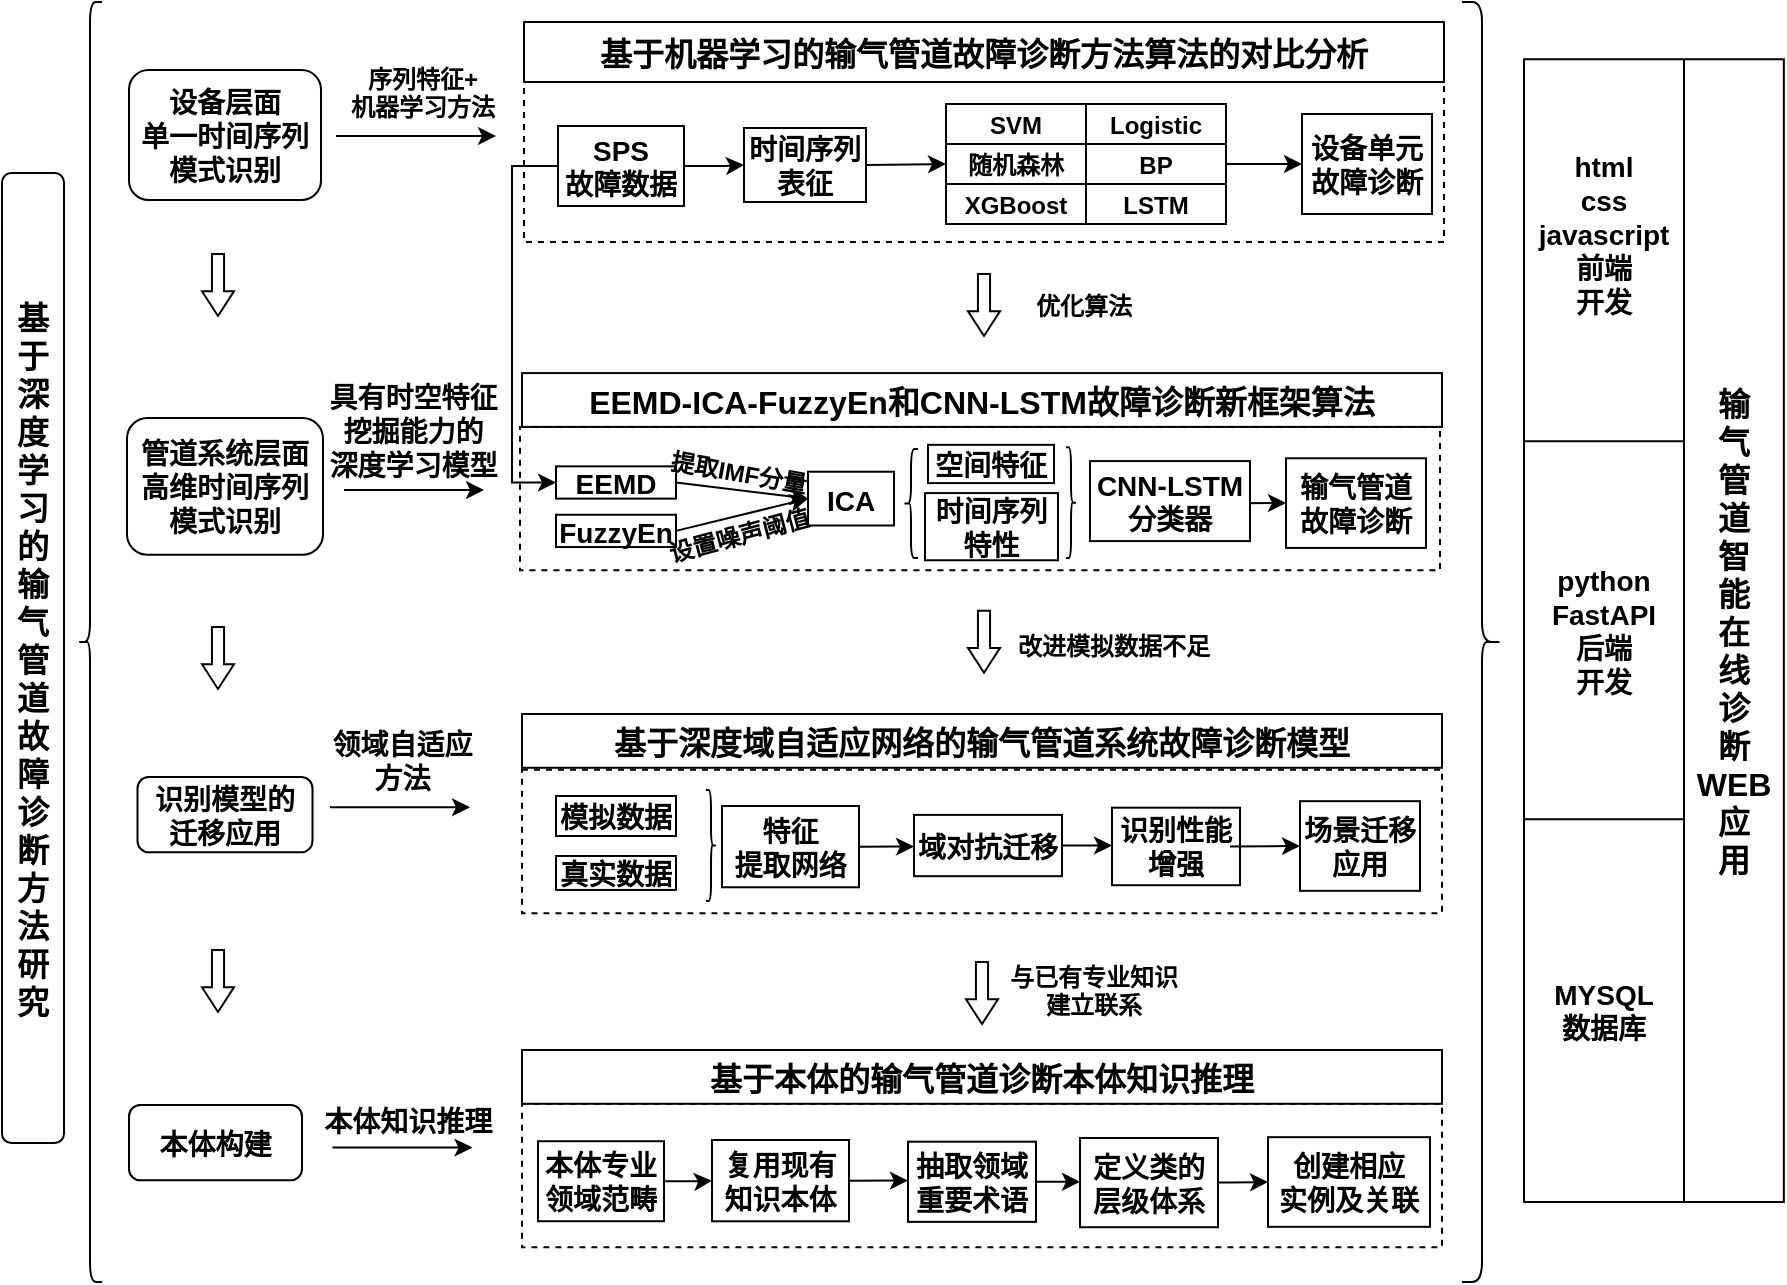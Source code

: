 <mxfile version="22.1.2" type="github">
  <diagram name="第 1 页" id="HYvwxCKRt6-kvIY1RSBt">
    <mxGraphModel dx="720" dy="1565" grid="1" gridSize="10" guides="1" tooltips="1" connect="1" arrows="1" fold="1" page="1" pageScale="1" pageWidth="827" pageHeight="1169" math="0" shadow="0">
      <root>
        <mxCell id="0" />
        <mxCell id="1" parent="0" />
        <mxCell id="2n91kEc1MEfVxPzDMiQJ-1" value="基&#xa;于&#xa;深&#xa;度&#xa;学&#xa;习&#xa;的&#xa;输&#xa;气&#xa;管&#xa;道&#xa;故&#xa;障&#xa;诊&#xa;断&#xa;方&#xa;法&#xa;研&#xa;究" style="rounded=1;glass=0;fontFamily=Helvetica;fontStyle=1;fontSize=16;" vertex="1" parent="1">
          <mxGeometry x="9" y="-974.5" width="31" height="485" as="geometry" />
        </mxCell>
        <mxCell id="2n91kEc1MEfVxPzDMiQJ-2" value="" style="shape=curlyBracket;rounded=1;labelPosition=left;verticalLabelPosition=middle;align=right;verticalAlign=middle;fontFamily=Helvetica;fontStyle=1;" vertex="1" parent="1">
          <mxGeometry x="47" y="-1060" width="12" height="640" as="geometry" />
        </mxCell>
        <mxCell id="2n91kEc1MEfVxPzDMiQJ-3" value="" style="group;fontFamily=Helvetica;fontStyle=1;" vertex="1" connectable="0" parent="1">
          <mxGeometry x="269" y="-874.448" width="460" height="111.828" as="geometry" />
        </mxCell>
        <mxCell id="2n91kEc1MEfVxPzDMiQJ-4" value="" style="rounded=0;dashed=1;fontFamily=Helvetica;fontStyle=1;" vertex="1" parent="2n91kEc1MEfVxPzDMiQJ-3">
          <mxGeometry x="-1" y="26.897" width="460" height="71.724" as="geometry" />
        </mxCell>
        <mxCell id="2n91kEc1MEfVxPzDMiQJ-5" value="EEMD-ICA-FuzzyEn和CNN-LSTM故障诊断新框架算法" style="rounded=0;fontFamily=Helvetica;fontStyle=1;fontSize=16;" vertex="1" parent="2n91kEc1MEfVxPzDMiQJ-3">
          <mxGeometry width="460" height="26.897" as="geometry" />
        </mxCell>
        <mxCell id="2n91kEc1MEfVxPzDMiQJ-6" value="EEMD" style="rounded=0;fontFamily=Helvetica;fontSize=14;fontStyle=1;" vertex="1" parent="2n91kEc1MEfVxPzDMiQJ-3">
          <mxGeometry x="17" y="46.621" width="60" height="16.138" as="geometry" />
        </mxCell>
        <mxCell id="2n91kEc1MEfVxPzDMiQJ-7" value="ICA" style="rounded=0;fontFamily=Helvetica;fontSize=14;fontStyle=1;" vertex="1" parent="2n91kEc1MEfVxPzDMiQJ-3">
          <mxGeometry x="143" y="49.31" width="43" height="26.897" as="geometry" />
        </mxCell>
        <mxCell id="2n91kEc1MEfVxPzDMiQJ-8" value="输气管道&#xa;故障诊断" style="rounded=0;fontFamily=Helvetica;fontSize=14;fontStyle=1;" vertex="1" parent="2n91kEc1MEfVxPzDMiQJ-3">
          <mxGeometry x="382" y="42.59" width="70" height="44.83" as="geometry" />
        </mxCell>
        <mxCell id="2n91kEc1MEfVxPzDMiQJ-9" value="" style="edgeStyle=orthogonalEdgeStyle;rounded=0;orthogonalLoop=1;jettySize=auto;exitX=1;exitY=0.5;exitDx=0;exitDy=0;fontFamily=Helvetica;fontStyle=1" edge="1" parent="2n91kEc1MEfVxPzDMiQJ-3" target="2n91kEc1MEfVxPzDMiQJ-8">
          <mxGeometry relative="1" as="geometry">
            <mxPoint x="338" y="64.552" as="sourcePoint" />
          </mxGeometry>
        </mxCell>
        <mxCell id="2n91kEc1MEfVxPzDMiQJ-10" value="" style="endArrow=classic;rounded=0;exitX=1;exitY=0.5;exitDx=0;exitDy=0;entryX=0;entryY=0.5;entryDx=0;entryDy=0;fontFamily=Helvetica;fontStyle=1" edge="1" parent="2n91kEc1MEfVxPzDMiQJ-3" source="2n91kEc1MEfVxPzDMiQJ-6" target="2n91kEc1MEfVxPzDMiQJ-7">
          <mxGeometry width="50" height="50" relative="1" as="geometry">
            <mxPoint x="126" y="71.724" as="sourcePoint" />
            <mxPoint x="176" y="26.897" as="targetPoint" />
          </mxGeometry>
        </mxCell>
        <mxCell id="2n91kEc1MEfVxPzDMiQJ-11" value="FuzzyEn" style="rounded=0;fontFamily=Helvetica;fontSize=14;fontStyle=1;" vertex="1" parent="2n91kEc1MEfVxPzDMiQJ-3">
          <mxGeometry x="17" y="70.828" width="60" height="16.138" as="geometry" />
        </mxCell>
        <mxCell id="2n91kEc1MEfVxPzDMiQJ-12" value="提取IMF分量" style="text;strokeColor=none;fillColor=none;align=center;verticalAlign=middle;rounded=0;rotation=10;fontFamily=Helvetica;fontStyle=1;" vertex="1" parent="2n91kEc1MEfVxPzDMiQJ-3">
          <mxGeometry x="77" y="35.86" width="63" height="26.9" as="geometry" />
        </mxCell>
        <mxCell id="2n91kEc1MEfVxPzDMiQJ-13" value="" style="endArrow=classic;rounded=0;exitX=1;exitY=0.5;exitDx=0;exitDy=0;entryX=0;entryY=0.5;entryDx=0;entryDy=0;fontFamily=Helvetica;fontStyle=1" edge="1" parent="2n91kEc1MEfVxPzDMiQJ-3" source="2n91kEc1MEfVxPzDMiQJ-11" target="2n91kEc1MEfVxPzDMiQJ-7">
          <mxGeometry width="50" height="50" relative="1" as="geometry">
            <mxPoint x="86" y="125.517" as="sourcePoint" />
            <mxPoint x="136" y="62.759" as="targetPoint" />
          </mxGeometry>
        </mxCell>
        <mxCell id="2n91kEc1MEfVxPzDMiQJ-14" value="设置噪声阈值" style="text;strokeColor=none;fillColor=none;align=center;verticalAlign=middle;rounded=0;rotation=-15;fontFamily=Helvetica;fontStyle=1;" vertex="1" parent="2n91kEc1MEfVxPzDMiQJ-3">
          <mxGeometry x="74.5" y="76.21" width="68" height="8.97" as="geometry" />
        </mxCell>
        <mxCell id="2n91kEc1MEfVxPzDMiQJ-15" value="空间特征" style="rounded=0;fontFamily=Helvetica;fontSize=14;fontStyle=1;" vertex="1" parent="2n91kEc1MEfVxPzDMiQJ-3">
          <mxGeometry x="203" y="35.86" width="63" height="19.14" as="geometry" />
        </mxCell>
        <mxCell id="2n91kEc1MEfVxPzDMiQJ-16" value="CNN-LSTM&#xa;分类器" style="rounded=0;fontFamily=Helvetica;fontSize=14;fontStyle=1;" vertex="1" parent="2n91kEc1MEfVxPzDMiQJ-3">
          <mxGeometry x="284" y="44" width="80" height="40" as="geometry" />
        </mxCell>
        <mxCell id="2n91kEc1MEfVxPzDMiQJ-17" value="时间序列&#xa;特性" style="rounded=0;fontFamily=Helvetica;fontSize=14;fontStyle=1;" vertex="1" parent="2n91kEc1MEfVxPzDMiQJ-3">
          <mxGeometry x="201.5" y="60" width="66.5" height="33.59" as="geometry" />
        </mxCell>
        <mxCell id="2n91kEc1MEfVxPzDMiQJ-18" value="" style="shape=curlyBracket;rounded=1;labelPosition=left;verticalLabelPosition=middle;align=right;verticalAlign=middle;fontFamily=Helvetica;fontStyle=1;" vertex="1" parent="2n91kEc1MEfVxPzDMiQJ-3">
          <mxGeometry x="191" y="37.95" width="7" height="54.55" as="geometry" />
        </mxCell>
        <mxCell id="2n91kEc1MEfVxPzDMiQJ-19" value="" style="shape=curlyBracket;rounded=1;flipH=1;labelPosition=right;verticalLabelPosition=middle;align=left;verticalAlign=middle;fontFamily=Helvetica;fontStyle=1;" vertex="1" parent="2n91kEc1MEfVxPzDMiQJ-3">
          <mxGeometry x="272" y="37.05" width="5" height="55.45" as="geometry" />
        </mxCell>
        <mxCell id="2n91kEc1MEfVxPzDMiQJ-20" value="" style="group;fontFamily=Helvetica;fontStyle=1;" vertex="1" connectable="0" parent="1">
          <mxGeometry x="269" y="-733.998" width="460" height="98.621" as="geometry" />
        </mxCell>
        <mxCell id="2n91kEc1MEfVxPzDMiQJ-21" value="" style="rounded=0;dashed=1;fontFamily=Helvetica;fontStyle=1;" vertex="1" parent="2n91kEc1MEfVxPzDMiQJ-20">
          <mxGeometry y="57.897" width="460" height="71.724" as="geometry" />
        </mxCell>
        <mxCell id="2n91kEc1MEfVxPzDMiQJ-22" value="基于深度域自适应网络的输气管道系统故障诊断模型" style="rounded=0;fontFamily=Helvetica;fontStyle=1;fontSize=16;" vertex="1" parent="2n91kEc1MEfVxPzDMiQJ-20">
          <mxGeometry y="30" width="460" height="26.897" as="geometry" />
        </mxCell>
        <mxCell id="2n91kEc1MEfVxPzDMiQJ-23" value="模拟数据" style="rounded=0;fontFamily=Helvetica;fontSize=14;fontStyle=1;" vertex="1" parent="2n91kEc1MEfVxPzDMiQJ-20">
          <mxGeometry x="17" y="71" width="60" height="20" as="geometry" />
        </mxCell>
        <mxCell id="2n91kEc1MEfVxPzDMiQJ-24" value="识别性能&#xa;增强" style="rounded=0;fontFamily=Helvetica;fontSize=14;fontStyle=1;" vertex="1" parent="2n91kEc1MEfVxPzDMiQJ-20">
          <mxGeometry x="295" y="76.84" width="64" height="38.77" as="geometry" />
        </mxCell>
        <mxCell id="2n91kEc1MEfVxPzDMiQJ-25" value="场景迁移&#xa;应用" style="rounded=0;fontFamily=Helvetica;fontSize=14;fontStyle=1;" vertex="1" parent="2n91kEc1MEfVxPzDMiQJ-20">
          <mxGeometry x="389" y="73.588" width="60" height="44.828" as="geometry" />
        </mxCell>
        <mxCell id="2n91kEc1MEfVxPzDMiQJ-26" value="" style="edgeStyle=orthogonalEdgeStyle;rounded=0;orthogonalLoop=1;jettySize=auto;exitX=1;exitY=0.5;exitDx=0;exitDy=0;fontFamily=Helvetica;entryX=0;entryY=0.5;entryDx=0;entryDy=0;fontStyle=1" edge="1" parent="2n91kEc1MEfVxPzDMiQJ-20" source="2n91kEc1MEfVxPzDMiQJ-24" target="2n91kEc1MEfVxPzDMiQJ-25">
          <mxGeometry relative="1" as="geometry">
            <mxPoint x="336" y="95.542" as="sourcePoint" />
            <mxPoint x="384" y="95.988" as="targetPoint" />
            <Array as="points">
              <mxPoint x="354" y="96" />
            </Array>
          </mxGeometry>
        </mxCell>
        <mxCell id="2n91kEc1MEfVxPzDMiQJ-27" value="真实数据" style="rounded=0;fontFamily=Helvetica;fontSize=14;fontStyle=1;" vertex="1" parent="2n91kEc1MEfVxPzDMiQJ-20">
          <mxGeometry x="17" y="101" width="60" height="16.97" as="geometry" />
        </mxCell>
        <mxCell id="2n91kEc1MEfVxPzDMiQJ-28" value="" style="edgeStyle=orthogonalEdgeStyle;rounded=0;orthogonalLoop=1;jettySize=auto;exitX=1;exitY=0.5;exitDx=0;exitDy=0;entryX=0;entryY=0.5;entryDx=0;entryDy=0;fontFamily=Helvetica;fontStyle=1" edge="1" parent="2n91kEc1MEfVxPzDMiQJ-20" source="2n91kEc1MEfVxPzDMiQJ-29" target="2n91kEc1MEfVxPzDMiQJ-24">
          <mxGeometry relative="1" as="geometry" />
        </mxCell>
        <mxCell id="2n91kEc1MEfVxPzDMiQJ-29" value="域对抗迁移" style="rounded=0;fontFamily=Helvetica;fontSize=14;fontStyle=1;" vertex="1" parent="2n91kEc1MEfVxPzDMiQJ-20">
          <mxGeometry x="196" y="80.45" width="74" height="30.64" as="geometry" />
        </mxCell>
        <mxCell id="2n91kEc1MEfVxPzDMiQJ-30" value="" style="edgeStyle=orthogonalEdgeStyle;rounded=0;orthogonalLoop=1;jettySize=auto;exitX=1;exitY=0.5;exitDx=0;exitDy=0;entryX=0;entryY=0.5;entryDx=0;entryDy=0;fontFamily=Helvetica;fontStyle=1" edge="1" parent="2n91kEc1MEfVxPzDMiQJ-20" source="2n91kEc1MEfVxPzDMiQJ-31" target="2n91kEc1MEfVxPzDMiQJ-29">
          <mxGeometry relative="1" as="geometry" />
        </mxCell>
        <mxCell id="2n91kEc1MEfVxPzDMiQJ-31" value="特征&#xa;提取网络" style="rounded=0;fontFamily=Helvetica;fontSize=14;fontStyle=1;" vertex="1" parent="2n91kEc1MEfVxPzDMiQJ-20">
          <mxGeometry x="100" y="76" width="68.5" height="40.64" as="geometry" />
        </mxCell>
        <mxCell id="2n91kEc1MEfVxPzDMiQJ-32" value="" style="shape=curlyBracket;rounded=1;flipH=1;labelPosition=right;verticalLabelPosition=middle;align=left;verticalAlign=middle;fontFamily=Helvetica;fontStyle=1;" vertex="1" parent="2n91kEc1MEfVxPzDMiQJ-20">
          <mxGeometry x="92" y="68.05" width="5" height="55.45" as="geometry" />
        </mxCell>
        <mxCell id="2n91kEc1MEfVxPzDMiQJ-33" value="设备层面&#xa;单一时间序列&#xa;模式识别" style="rounded=1;fontFamily=Helvetica;fontStyle=1;fontSize=14;" vertex="1" parent="1">
          <mxGeometry x="72.5" y="-1026" width="96" height="65" as="geometry" />
        </mxCell>
        <mxCell id="2n91kEc1MEfVxPzDMiQJ-34" value="管道系统层面&#xa;高维时间序列&#xa;模式识别" style="rounded=1;align=center;fontFamily=Helvetica;fontStyle=1;fontSize=14;" vertex="1" parent="1">
          <mxGeometry x="71.5" y="-852" width="98" height="68.4" as="geometry" />
        </mxCell>
        <mxCell id="2n91kEc1MEfVxPzDMiQJ-35" value="具有时空特征&#xa;挖掘能力的&#xa;深度学习模型" style="text;strokeColor=none;fillColor=none;align=center;verticalAlign=middle;rounded=0;fontFamily=Helvetica;fontSize=14;fontStyle=1;" vertex="1" parent="1">
          <mxGeometry x="164.25" y="-861.14" width="101" height="30" as="geometry" />
        </mxCell>
        <mxCell id="2n91kEc1MEfVxPzDMiQJ-36" value="" style="shape=singleArrow;direction=south;arrowWidth=0.379;arrowSize=0.4;noLabel=0;fontFamily=Helvetica;fontStyle=1;" vertex="1" parent="1">
          <mxGeometry x="492" y="-755.62" width="16" height="31" as="geometry" />
        </mxCell>
        <mxCell id="2n91kEc1MEfVxPzDMiQJ-37" value="" style="shape=singleArrow;direction=south;arrowWidth=0.379;arrowSize=0.4;noLabel=0;fontFamily=Helvetica;fontStyle=1;" vertex="1" parent="1">
          <mxGeometry x="491" y="-580" width="16" height="31" as="geometry" />
        </mxCell>
        <mxCell id="2n91kEc1MEfVxPzDMiQJ-38" value="" style="shape=singleArrow;direction=south;arrowWidth=0.379;arrowSize=0.4;noLabel=0;fontFamily=Helvetica;fontStyle=1;" vertex="1" parent="1">
          <mxGeometry x="492" y="-924" width="16" height="31" as="geometry" />
        </mxCell>
        <mxCell id="2n91kEc1MEfVxPzDMiQJ-39" value="" style="group;fontFamily=Helvetica;fontStyle=1;" vertex="1" connectable="0" parent="1">
          <mxGeometry x="270" y="-1050" width="460" height="110" as="geometry" />
        </mxCell>
        <mxCell id="2n91kEc1MEfVxPzDMiQJ-40" value="" style="rounded=0;dashed=1;fontFamily=Helvetica;fontStyle=1;" vertex="1" parent="2n91kEc1MEfVxPzDMiQJ-39">
          <mxGeometry y="30" width="460" height="80" as="geometry" />
        </mxCell>
        <mxCell id="2n91kEc1MEfVxPzDMiQJ-41" value="基于机器学习的输气管道故障诊断方法算法的对比分析" style="rounded=0;fontFamily=Helvetica;fontStyle=1;fontSize=16;" vertex="1" parent="2n91kEc1MEfVxPzDMiQJ-39">
          <mxGeometry width="460" height="30" as="geometry" />
        </mxCell>
        <mxCell id="2n91kEc1MEfVxPzDMiQJ-42" value="SPS&#xa;故障数据" style="rounded=0;fontFamily=Helvetica;fontSize=14;fontStyle=1;" vertex="1" parent="2n91kEc1MEfVxPzDMiQJ-39">
          <mxGeometry x="17" y="52" width="63" height="40" as="geometry" />
        </mxCell>
        <mxCell id="2n91kEc1MEfVxPzDMiQJ-43" value="" style="shape=table;startSize=0;container=1;collapsible=0;childLayout=tableLayout;fontSize=14;fontFamily=Helvetica;fontStyle=1;" vertex="1" parent="2n91kEc1MEfVxPzDMiQJ-39">
          <mxGeometry x="211" y="41" width="140" height="60" as="geometry" />
        </mxCell>
        <mxCell id="2n91kEc1MEfVxPzDMiQJ-44" value="" style="shape=tableRow;horizontal=0;startSize=0;swimlaneHead=0;swimlaneBody=0;strokeColor=inherit;top=0;left=0;bottom=0;right=0;collapsible=0;dropTarget=0;fillColor=none;points=[[0,0.5],[1,0.5]];portConstraint=eastwest;fontSize=16;fontFamily=Helvetica;fontStyle=1;" vertex="1" parent="2n91kEc1MEfVxPzDMiQJ-43">
          <mxGeometry width="140" height="20" as="geometry" />
        </mxCell>
        <mxCell id="2n91kEc1MEfVxPzDMiQJ-45" value="SVM" style="shape=partialRectangle;connectable=0;strokeColor=inherit;overflow=hidden;fillColor=none;top=0;left=0;bottom=0;right=0;pointerEvents=1;fontSize=12;fontFamily=Helvetica;fontStyle=1;" vertex="1" parent="2n91kEc1MEfVxPzDMiQJ-44">
          <mxGeometry width="70" height="20" as="geometry">
            <mxRectangle width="70" height="20" as="alternateBounds" />
          </mxGeometry>
        </mxCell>
        <mxCell id="2n91kEc1MEfVxPzDMiQJ-46" value="Logistic" style="shape=partialRectangle;connectable=0;strokeColor=inherit;overflow=hidden;fillColor=none;top=0;left=0;bottom=0;right=0;pointerEvents=1;fontSize=12;fontFamily=Helvetica;fontStyle=1;" vertex="1" parent="2n91kEc1MEfVxPzDMiQJ-44">
          <mxGeometry x="70" width="70" height="20" as="geometry">
            <mxRectangle width="70" height="20" as="alternateBounds" />
          </mxGeometry>
        </mxCell>
        <mxCell id="2n91kEc1MEfVxPzDMiQJ-47" value="" style="shape=tableRow;horizontal=0;startSize=0;swimlaneHead=0;swimlaneBody=0;strokeColor=inherit;top=0;left=0;bottom=0;right=0;collapsible=0;dropTarget=0;fillColor=none;points=[[0,0.5],[1,0.5]];portConstraint=eastwest;fontSize=16;fontFamily=Helvetica;fontStyle=1;" vertex="1" parent="2n91kEc1MEfVxPzDMiQJ-43">
          <mxGeometry y="20" width="140" height="20" as="geometry" />
        </mxCell>
        <mxCell id="2n91kEc1MEfVxPzDMiQJ-48" value="随机森林" style="shape=partialRectangle;connectable=0;strokeColor=inherit;overflow=hidden;fillColor=none;top=0;left=0;bottom=0;right=0;pointerEvents=1;fontSize=12;fontFamily=Helvetica;fontStyle=1;" vertex="1" parent="2n91kEc1MEfVxPzDMiQJ-47">
          <mxGeometry width="70" height="20" as="geometry">
            <mxRectangle width="70" height="20" as="alternateBounds" />
          </mxGeometry>
        </mxCell>
        <mxCell id="2n91kEc1MEfVxPzDMiQJ-49" value="BP" style="shape=partialRectangle;connectable=0;strokeColor=inherit;overflow=hidden;fillColor=none;top=0;left=0;bottom=0;right=0;pointerEvents=1;fontSize=12;fontFamily=Helvetica;fontStyle=1;" vertex="1" parent="2n91kEc1MEfVxPzDMiQJ-47">
          <mxGeometry x="70" width="70" height="20" as="geometry">
            <mxRectangle width="70" height="20" as="alternateBounds" />
          </mxGeometry>
        </mxCell>
        <mxCell id="2n91kEc1MEfVxPzDMiQJ-50" value="" style="shape=tableRow;horizontal=0;startSize=0;swimlaneHead=0;swimlaneBody=0;strokeColor=inherit;top=0;left=0;bottom=0;right=0;collapsible=0;dropTarget=0;fillColor=none;points=[[0,0.5],[1,0.5]];portConstraint=eastwest;fontSize=16;fontFamily=Helvetica;fontStyle=1;" vertex="1" parent="2n91kEc1MEfVxPzDMiQJ-43">
          <mxGeometry y="40" width="140" height="20" as="geometry" />
        </mxCell>
        <mxCell id="2n91kEc1MEfVxPzDMiQJ-51" value="XGBoost" style="shape=partialRectangle;connectable=0;strokeColor=inherit;overflow=hidden;fillColor=none;top=0;left=0;bottom=0;right=0;pointerEvents=1;fontSize=12;fontFamily=Helvetica;fontStyle=1;" vertex="1" parent="2n91kEc1MEfVxPzDMiQJ-50">
          <mxGeometry width="70" height="20" as="geometry">
            <mxRectangle width="70" height="20" as="alternateBounds" />
          </mxGeometry>
        </mxCell>
        <mxCell id="2n91kEc1MEfVxPzDMiQJ-52" value="LSTM" style="shape=partialRectangle;connectable=0;strokeColor=inherit;overflow=hidden;fillColor=none;top=0;left=0;bottom=0;right=0;pointerEvents=1;fontSize=12;fontFamily=Helvetica;fontStyle=1;" vertex="1" parent="2n91kEc1MEfVxPzDMiQJ-50">
          <mxGeometry x="70" width="70" height="20" as="geometry">
            <mxRectangle width="70" height="20" as="alternateBounds" />
          </mxGeometry>
        </mxCell>
        <mxCell id="2n91kEc1MEfVxPzDMiQJ-53" value="设备单元&#xa;故障诊断" style="rounded=0;fontFamily=Helvetica;fontSize=14;fontStyle=1;" vertex="1" parent="2n91kEc1MEfVxPzDMiQJ-39">
          <mxGeometry x="389" y="46" width="65" height="50" as="geometry" />
        </mxCell>
        <mxCell id="2n91kEc1MEfVxPzDMiQJ-54" value="" style="edgeStyle=orthogonalEdgeStyle;rounded=0;orthogonalLoop=1;jettySize=auto;exitX=1;exitY=0.5;exitDx=0;exitDy=0;fontFamily=Helvetica;fontStyle=1" edge="1" parent="2n91kEc1MEfVxPzDMiQJ-39" source="2n91kEc1MEfVxPzDMiQJ-47" target="2n91kEc1MEfVxPzDMiQJ-53">
          <mxGeometry relative="1" as="geometry" />
        </mxCell>
        <mxCell id="2n91kEc1MEfVxPzDMiQJ-91" value="时间序列&#xa;表征" style="rounded=0;fontFamily=Helvetica;fontSize=14;fontStyle=1;" vertex="1" parent="2n91kEc1MEfVxPzDMiQJ-39">
          <mxGeometry x="110" y="53" width="61" height="37" as="geometry" />
        </mxCell>
        <mxCell id="2n91kEc1MEfVxPzDMiQJ-92" value="" style="edgeStyle=orthogonalEdgeStyle;rounded=0;orthogonalLoop=1;jettySize=auto;entryX=0;entryY=0.5;entryDx=0;entryDy=0;fontFamily=Helvetica;fontStyle=1" edge="1" parent="2n91kEc1MEfVxPzDMiQJ-39" source="2n91kEc1MEfVxPzDMiQJ-42" target="2n91kEc1MEfVxPzDMiQJ-91">
          <mxGeometry relative="1" as="geometry" />
        </mxCell>
        <mxCell id="2n91kEc1MEfVxPzDMiQJ-93" value="" style="endArrow=classic;rounded=0;exitX=1;exitY=0.5;exitDx=0;exitDy=0;entryX=0;entryY=0.5;entryDx=0;entryDy=0;fontFamily=Helvetica;fontStyle=1" edge="1" parent="2n91kEc1MEfVxPzDMiQJ-39" source="2n91kEc1MEfVxPzDMiQJ-91" target="2n91kEc1MEfVxPzDMiQJ-47">
          <mxGeometry width="50" height="50" relative="1" as="geometry">
            <mxPoint x="216" y="220" as="sourcePoint" />
            <mxPoint x="266" y="170" as="targetPoint" />
          </mxGeometry>
        </mxCell>
        <mxCell id="2n91kEc1MEfVxPzDMiQJ-55" value="" style="edgeStyle=orthogonalEdgeStyle;rounded=0;orthogonalLoop=1;jettySize=auto;exitX=0;exitY=0.5;exitDx=0;exitDy=0;entryX=0;entryY=0.5;entryDx=0;entryDy=0;fontFamily=Helvetica;fontStyle=1" edge="1" parent="1" source="2n91kEc1MEfVxPzDMiQJ-42" target="2n91kEc1MEfVxPzDMiQJ-6">
          <mxGeometry relative="1" as="geometry">
            <Array as="points">
              <mxPoint x="264" y="-978" />
              <mxPoint x="264" y="-820" />
            </Array>
          </mxGeometry>
        </mxCell>
        <mxCell id="2n91kEc1MEfVxPzDMiQJ-56" value="" style="endArrow=classic;rounded=0;fontFamily=Helvetica;fontStyle=1" edge="1" parent="1">
          <mxGeometry width="50" height="50" relative="1" as="geometry">
            <mxPoint x="180" y="-816" as="sourcePoint" />
            <mxPoint x="250" y="-816" as="targetPoint" />
          </mxGeometry>
        </mxCell>
        <mxCell id="2n91kEc1MEfVxPzDMiQJ-57" value="识别模型的&#xa;迁移应用" style="rounded=1;fontFamily=Helvetica;fontStyle=1;fontSize=14;" vertex="1" parent="1">
          <mxGeometry x="76.75" y="-672.53" width="87.5" height="37.69" as="geometry" />
        </mxCell>
        <mxCell id="2n91kEc1MEfVxPzDMiQJ-58" value="" style="endArrow=classic;rounded=0;fontFamily=Helvetica;fontStyle=1" edge="1" parent="1">
          <mxGeometry width="50" height="50" relative="1" as="geometry">
            <mxPoint x="173" y="-657.34" as="sourcePoint" />
            <mxPoint x="243" y="-657.34" as="targetPoint" />
          </mxGeometry>
        </mxCell>
        <mxCell id="2n91kEc1MEfVxPzDMiQJ-59" value="" style="group;fontFamily=Helvetica;fontStyle=1;" vertex="1" connectable="0" parent="1">
          <mxGeometry x="269" y="-558.998" width="470" height="98.621" as="geometry" />
        </mxCell>
        <mxCell id="2n91kEc1MEfVxPzDMiQJ-60" value="" style="rounded=0;dashed=1;fontFamily=Helvetica;fontStyle=1;" vertex="1" parent="2n91kEc1MEfVxPzDMiQJ-59">
          <mxGeometry y="49.897" width="460" height="71.724" as="geometry" />
        </mxCell>
        <mxCell id="2n91kEc1MEfVxPzDMiQJ-61" value="基于本体的输气管道诊断本体知识推理" style="rounded=0;fontFamily=Helvetica;fontStyle=1;fontSize=16;" vertex="1" parent="2n91kEc1MEfVxPzDMiQJ-59">
          <mxGeometry y="23" width="460" height="26.897" as="geometry" />
        </mxCell>
        <mxCell id="2n91kEc1MEfVxPzDMiQJ-62" value="" style="edgeStyle=orthogonalEdgeStyle;rounded=0;orthogonalLoop=1;jettySize=auto;entryX=0;entryY=0.5;entryDx=0;entryDy=0;fontStyle=1;fontFamily=Helvetica;" edge="1" parent="2n91kEc1MEfVxPzDMiQJ-59" source="2n91kEc1MEfVxPzDMiQJ-63" target="2n91kEc1MEfVxPzDMiQJ-70">
          <mxGeometry relative="1" as="geometry" />
        </mxCell>
        <mxCell id="2n91kEc1MEfVxPzDMiQJ-63" value="本体专业&#xa;领域范畴" style="rounded=0;fontFamily=Helvetica;fontSize=14;fontStyle=1;" vertex="1" parent="2n91kEc1MEfVxPzDMiQJ-59">
          <mxGeometry x="8" y="68.61" width="63" height="40" as="geometry" />
        </mxCell>
        <mxCell id="2n91kEc1MEfVxPzDMiQJ-64" value="定义类的&#xa;层级体系" style="rounded=0;fontFamily=Helvetica;fontSize=14;fontStyle=1;" vertex="1" parent="2n91kEc1MEfVxPzDMiQJ-59">
          <mxGeometry x="279" y="67" width="69" height="44.61" as="geometry" />
        </mxCell>
        <mxCell id="2n91kEc1MEfVxPzDMiQJ-65" value="创建相应&#xa;实例及关联" style="rounded=0;fontFamily=Helvetica;fontSize=14;fontStyle=1;" vertex="1" parent="2n91kEc1MEfVxPzDMiQJ-59">
          <mxGeometry x="373" y="66.59" width="81" height="44.83" as="geometry" />
        </mxCell>
        <mxCell id="2n91kEc1MEfVxPzDMiQJ-66" value="" style="edgeStyle=orthogonalEdgeStyle;rounded=0;orthogonalLoop=1;jettySize=auto;exitX=1;exitY=0.5;exitDx=0;exitDy=0;fontFamily=Helvetica;entryX=0;entryY=0.5;entryDx=0;entryDy=0;fontStyle=1" edge="1" parent="2n91kEc1MEfVxPzDMiQJ-59" source="2n91kEc1MEfVxPzDMiQJ-64" target="2n91kEc1MEfVxPzDMiQJ-65">
          <mxGeometry relative="1" as="geometry">
            <mxPoint x="336" y="87.542" as="sourcePoint" />
            <mxPoint x="384" y="87.988" as="targetPoint" />
            <Array as="points">
              <mxPoint x="354" y="88" />
            </Array>
          </mxGeometry>
        </mxCell>
        <mxCell id="2n91kEc1MEfVxPzDMiQJ-67" value="" style="edgeStyle=orthogonalEdgeStyle;rounded=0;orthogonalLoop=1;jettySize=auto;exitX=1;exitY=0.5;exitDx=0;exitDy=0;entryX=0;entryY=0.5;entryDx=0;entryDy=0;fontFamily=Helvetica;fontStyle=1" edge="1" parent="2n91kEc1MEfVxPzDMiQJ-59" source="2n91kEc1MEfVxPzDMiQJ-68" target="2n91kEc1MEfVxPzDMiQJ-64">
          <mxGeometry relative="1" as="geometry" />
        </mxCell>
        <mxCell id="2n91kEc1MEfVxPzDMiQJ-68" value="抽取领域&#xa;重要术语" style="rounded=0;fontFamily=Helvetica;fontSize=14;fontStyle=1;" vertex="1" parent="2n91kEc1MEfVxPzDMiQJ-59">
          <mxGeometry x="193" y="68.84" width="64" height="40.09" as="geometry" />
        </mxCell>
        <mxCell id="2n91kEc1MEfVxPzDMiQJ-69" value="" style="edgeStyle=orthogonalEdgeStyle;rounded=0;orthogonalLoop=1;jettySize=auto;exitX=1;exitY=0.5;exitDx=0;exitDy=0;entryX=0;entryY=0.5;entryDx=0;entryDy=0;fontFamily=Helvetica;fontStyle=1" edge="1" parent="2n91kEc1MEfVxPzDMiQJ-59" source="2n91kEc1MEfVxPzDMiQJ-70" target="2n91kEc1MEfVxPzDMiQJ-68">
          <mxGeometry relative="1" as="geometry" />
        </mxCell>
        <mxCell id="2n91kEc1MEfVxPzDMiQJ-70" value="复用现有&#xa;知识本体" style="rounded=0;fontFamily=Helvetica;fontSize=14;fontStyle=1;" vertex="1" parent="2n91kEc1MEfVxPzDMiQJ-59">
          <mxGeometry x="95" y="68" width="68.5" height="40.64" as="geometry" />
        </mxCell>
        <mxCell id="2n91kEc1MEfVxPzDMiQJ-71" value="本体构建" style="rounded=1;fontFamily=Helvetica;fontStyle=1;fontSize=14;" vertex="1" parent="1">
          <mxGeometry x="72.5" y="-508.53" width="86.5" height="37.69" as="geometry" />
        </mxCell>
        <mxCell id="2n91kEc1MEfVxPzDMiQJ-72" value="" style="endArrow=classic;rounded=0;fontFamily=Helvetica;fontStyle=1" edge="1" parent="1">
          <mxGeometry width="50" height="50" relative="1" as="geometry">
            <mxPoint x="174.25" y="-487.19" as="sourcePoint" />
            <mxPoint x="244.25" y="-487.19" as="targetPoint" />
          </mxGeometry>
        </mxCell>
        <mxCell id="2n91kEc1MEfVxPzDMiQJ-73" value="序列特征+&#xa;机器学习方法" style="text;strokeColor=none;fillColor=none;align=center;verticalAlign=middle;rounded=0;fontFamily=Helvetica;fontStyle=1;" vertex="1" parent="1">
          <mxGeometry x="169" y="-1030" width="101" height="30" as="geometry" />
        </mxCell>
        <mxCell id="2n91kEc1MEfVxPzDMiQJ-74" value="" style="endArrow=classic;rounded=0;fontFamily=Helvetica;fontStyle=1" edge="1" parent="1">
          <mxGeometry width="50" height="50" relative="1" as="geometry">
            <mxPoint x="176" y="-993" as="sourcePoint" />
            <mxPoint x="256" y="-993" as="targetPoint" />
          </mxGeometry>
        </mxCell>
        <mxCell id="2n91kEc1MEfVxPzDMiQJ-75" value="领域自适应&#xa;方法" style="text;strokeColor=none;fillColor=none;align=center;verticalAlign=middle;rounded=0;fontFamily=Helvetica;fontSize=14;fontStyle=1;" vertex="1" parent="1">
          <mxGeometry x="164.25" y="-696" width="90" height="30" as="geometry" />
        </mxCell>
        <mxCell id="2n91kEc1MEfVxPzDMiQJ-76" value="" style="shape=singleArrow;direction=south;arrowWidth=0.379;arrowSize=0.4;noLabel=0;fontFamily=Helvetica;fontStyle=1;" vertex="1" parent="1">
          <mxGeometry x="109" y="-934" width="16" height="31" as="geometry" />
        </mxCell>
        <mxCell id="2n91kEc1MEfVxPzDMiQJ-77" value="" style="shape=singleArrow;direction=south;arrowWidth=0.379;arrowSize=0.4;noLabel=0;fontFamily=Helvetica;fontStyle=1;" vertex="1" parent="1">
          <mxGeometry x="109" y="-747.5" width="16" height="31" as="geometry" />
        </mxCell>
        <mxCell id="2n91kEc1MEfVxPzDMiQJ-78" value="" style="shape=singleArrow;direction=south;arrowWidth=0.379;arrowSize=0.4;noLabel=0;fontFamily=Helvetica;fontStyle=1;" vertex="1" parent="1">
          <mxGeometry x="109" y="-586" width="16" height="31" as="geometry" />
        </mxCell>
        <mxCell id="2n91kEc1MEfVxPzDMiQJ-79" value="本体知识推理" style="text;strokeColor=none;fillColor=none;align=center;verticalAlign=middle;rounded=0;fontFamily=Helvetica;fontSize=14;fontStyle=1;" vertex="1" parent="1">
          <mxGeometry x="164.25" y="-516" width="95.75" height="30" as="geometry" />
        </mxCell>
        <mxCell id="2n91kEc1MEfVxPzDMiQJ-80" value="" style="shape=curlyBracket;rounded=1;flipH=1;labelPosition=right;verticalLabelPosition=middle;align=left;verticalAlign=middle;fontFamily=Helvetica;fontStyle=1;" vertex="1" parent="1">
          <mxGeometry x="739" y="-1060" width="20" height="640" as="geometry" />
        </mxCell>
        <mxCell id="2n91kEc1MEfVxPzDMiQJ-81" value="" style="shape=table;startSize=0;container=1;collapsible=0;childLayout=tableLayout;fontSize=16;fontFamily=Helvetica;fontStyle=1;" vertex="1" parent="1">
          <mxGeometry x="770" y="-1031.38" width="129.926" height="571.38" as="geometry" />
        </mxCell>
        <mxCell id="2n91kEc1MEfVxPzDMiQJ-82" value="" style="shape=tableRow;horizontal=0;startSize=0;swimlaneHead=0;swimlaneBody=0;strokeColor=inherit;top=0;left=0;bottom=0;right=0;collapsible=0;dropTarget=0;fillColor=none;points=[[0,0.5],[1,0.5]];portConstraint=eastwest;fontSize=16;fontFamily=Helvetica;fontStyle=1;" vertex="1" parent="2n91kEc1MEfVxPzDMiQJ-81">
          <mxGeometry width="129.926" height="191" as="geometry" />
        </mxCell>
        <mxCell id="2n91kEc1MEfVxPzDMiQJ-83" value="html&#xa;css&#xa;javascript&#xa;前端&#xa;开发&#xa;" style="shape=partialRectangle;connectable=0;strokeColor=inherit;overflow=hidden;fillColor=none;top=0;left=0;bottom=0;right=0;pointerEvents=1;fontSize=14;fontFamily=Helvetica;fontStyle=1;" vertex="1" parent="2n91kEc1MEfVxPzDMiQJ-82">
          <mxGeometry width="80" height="191" as="geometry">
            <mxRectangle width="80" height="191" as="alternateBounds" />
          </mxGeometry>
        </mxCell>
        <mxCell id="2n91kEc1MEfVxPzDMiQJ-84" value="输&#xa;气&#xa;管&#xa;道&#xa;智&#xa;能&#xa;在&#xa;线&#xa;诊&#xa;断&#xa;WEB&#xa;应&#xa;用" style="shape=partialRectangle;connectable=0;strokeColor=inherit;overflow=hidden;fillColor=none;top=0;left=0;bottom=0;right=0;pointerEvents=1;fontSize=16;rowspan=3;colspan=1;fontFamily=Helvetica;fontStyle=1;" vertex="1" parent="2n91kEc1MEfVxPzDMiQJ-82">
          <mxGeometry x="80" width="50" height="571" as="geometry">
            <mxRectangle width="50" height="191" as="alternateBounds" />
          </mxGeometry>
        </mxCell>
        <mxCell id="2n91kEc1MEfVxPzDMiQJ-85" value="" style="shape=tableRow;horizontal=0;startSize=0;swimlaneHead=0;swimlaneBody=0;strokeColor=inherit;top=0;left=0;bottom=0;right=0;collapsible=0;dropTarget=0;fillColor=none;points=[[0,0.5],[1,0.5]];portConstraint=eastwest;fontSize=16;fontFamily=Helvetica;fontStyle=1;" vertex="1" parent="2n91kEc1MEfVxPzDMiQJ-81">
          <mxGeometry y="191" width="129.926" height="189" as="geometry" />
        </mxCell>
        <mxCell id="2n91kEc1MEfVxPzDMiQJ-86" value="python&#xa;FastAPI&#xa;后端&#xa;开发" style="shape=partialRectangle;connectable=0;strokeColor=inherit;overflow=hidden;fillColor=none;top=0;left=0;bottom=0;right=0;pointerEvents=1;fontSize=14;fontFamily=Helvetica;fontStyle=1;" vertex="1" parent="2n91kEc1MEfVxPzDMiQJ-85">
          <mxGeometry width="80" height="189" as="geometry">
            <mxRectangle width="80" height="189" as="alternateBounds" />
          </mxGeometry>
        </mxCell>
        <mxCell id="2n91kEc1MEfVxPzDMiQJ-87" value="" style="shape=partialRectangle;html=1;whiteSpace=wrap;connectable=0;strokeColor=inherit;overflow=hidden;fillColor=none;top=0;left=0;bottom=0;right=0;pointerEvents=1;fontSize=16;" vertex="1" visible="0" parent="2n91kEc1MEfVxPzDMiQJ-85">
          <mxGeometry x="80" width="50" height="189" as="geometry">
            <mxRectangle width="50" height="189" as="alternateBounds" />
          </mxGeometry>
        </mxCell>
        <mxCell id="2n91kEc1MEfVxPzDMiQJ-88" value="" style="shape=tableRow;horizontal=0;startSize=0;swimlaneHead=0;swimlaneBody=0;strokeColor=inherit;top=0;left=0;bottom=0;right=0;collapsible=0;dropTarget=0;fillColor=none;points=[[0,0.5],[1,0.5]];portConstraint=eastwest;fontSize=16;fontFamily=Helvetica;fontStyle=1;" vertex="1" parent="2n91kEc1MEfVxPzDMiQJ-81">
          <mxGeometry y="380" width="129.926" height="191" as="geometry" />
        </mxCell>
        <mxCell id="2n91kEc1MEfVxPzDMiQJ-89" value="MYSQL&#xa;数据库" style="shape=partialRectangle;connectable=0;strokeColor=inherit;overflow=hidden;fillColor=none;top=0;left=0;bottom=0;right=0;pointerEvents=1;fontSize=14;fontFamily=Helvetica;fontStyle=1;" vertex="1" parent="2n91kEc1MEfVxPzDMiQJ-88">
          <mxGeometry width="80" height="191" as="geometry">
            <mxRectangle width="80" height="191" as="alternateBounds" />
          </mxGeometry>
        </mxCell>
        <mxCell id="2n91kEc1MEfVxPzDMiQJ-90" value="" style="shape=partialRectangle;html=1;whiteSpace=wrap;connectable=0;strokeColor=inherit;overflow=hidden;fillColor=none;top=0;left=0;bottom=0;right=0;pointerEvents=1;fontSize=16;" vertex="1" visible="0" parent="2n91kEc1MEfVxPzDMiQJ-88">
          <mxGeometry x="80" width="50" height="191" as="geometry">
            <mxRectangle width="50" height="191" as="alternateBounds" />
          </mxGeometry>
        </mxCell>
        <mxCell id="2n91kEc1MEfVxPzDMiQJ-94" value="优化算法" style="text;strokeColor=none;fillColor=none;align=center;verticalAlign=middle;rounded=0;fontStyle=1;fontFamily=Helvetica;" vertex="1" parent="1">
          <mxGeometry x="520" y="-923.5" width="60" height="30" as="geometry" />
        </mxCell>
        <mxCell id="2n91kEc1MEfVxPzDMiQJ-95" value="改进模拟数据不足" style="text;strokeColor=none;fillColor=none;align=center;verticalAlign=middle;rounded=0;fontStyle=1;fontFamily=Helvetica;" vertex="1" parent="1">
          <mxGeometry x="520" y="-753.62" width="90" height="30" as="geometry" />
        </mxCell>
        <mxCell id="2n91kEc1MEfVxPzDMiQJ-96" value="与已有专业知识&#xa;建立联系" style="text;strokeColor=none;fillColor=none;align=center;verticalAlign=middle;rounded=0;fontStyle=1;fontFamily=Helvetica;" vertex="1" parent="1">
          <mxGeometry x="510" y="-581" width="90" height="30" as="geometry" />
        </mxCell>
      </root>
    </mxGraphModel>
  </diagram>
</mxfile>
